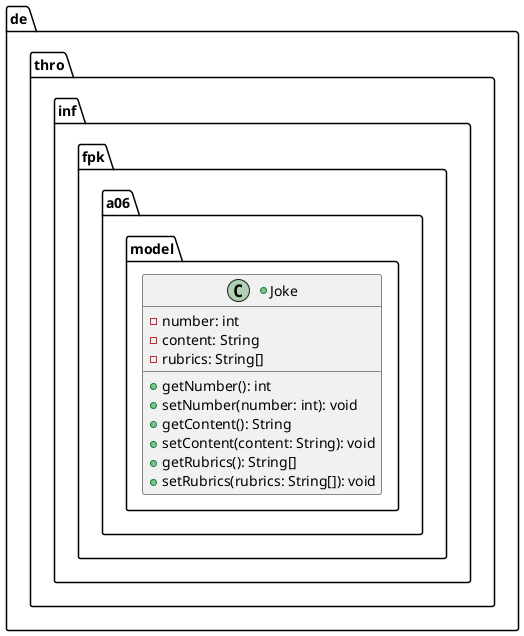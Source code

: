 @startuml ModelSpec
package de.thro.inf.fpk.a06.model {
    +class Joke {

        -number: int
        -content: String
        -rubrics: String[]

        +getNumber(): int
        +setNumber(number: int): void
        +getContent(): String
        +setContent(content: String): void
        +getRubrics(): String[]
        +setRubrics(rubrics: String[]): void
    }
}
@enduml